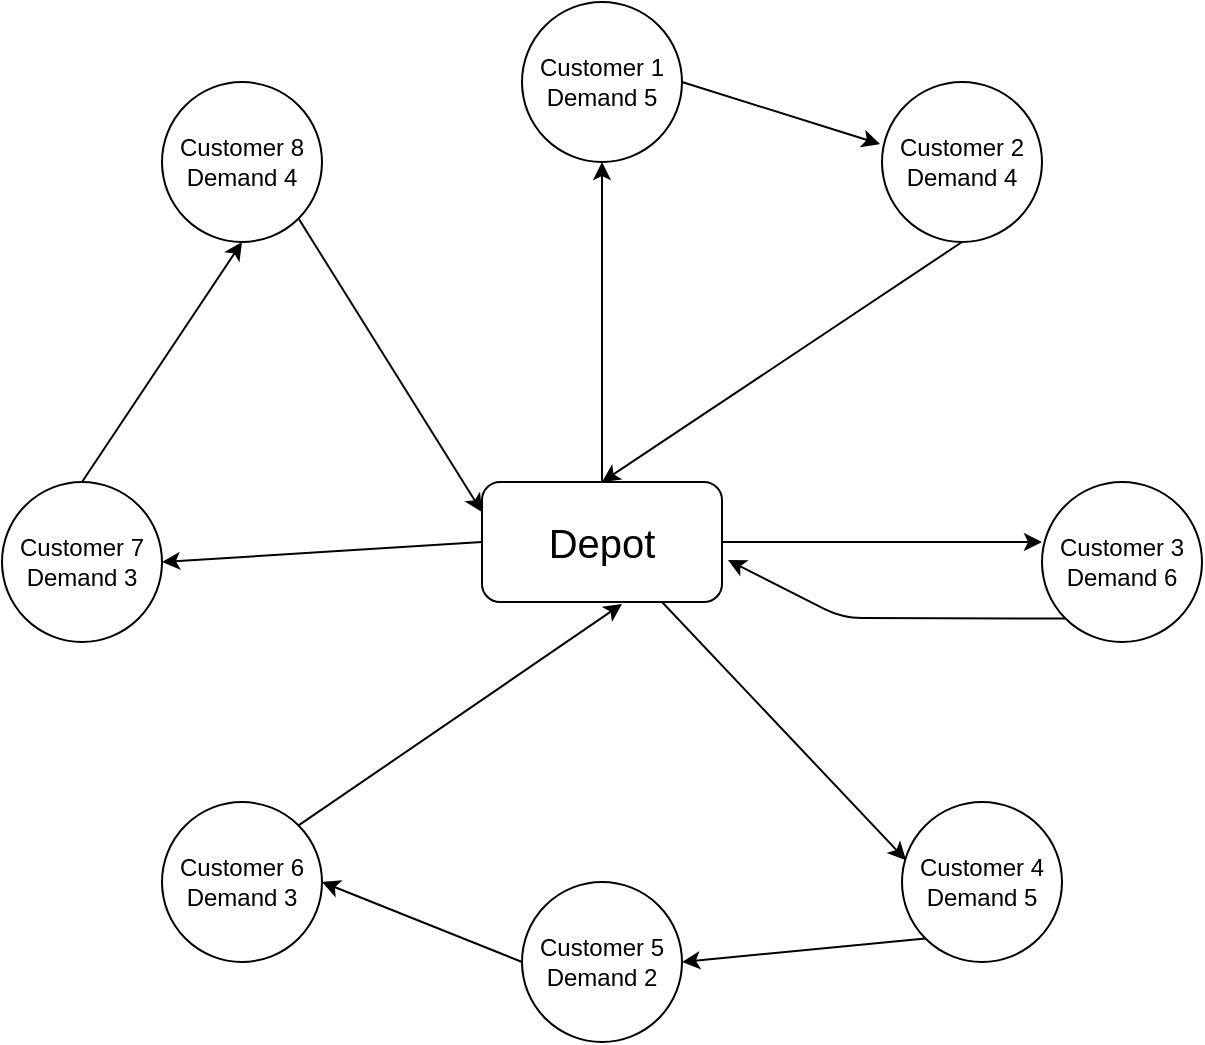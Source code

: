 <mxfile version="12.1.9" type="device" pages="1"><diagram id="AMrCJ3Vq9jp1NVRyr1gg" name="Page-1"><mxGraphModel dx="1422" dy="741" grid="1" gridSize="10" guides="1" tooltips="1" connect="1" arrows="1" fold="1" page="1" pageScale="1" pageWidth="850" pageHeight="1100" math="0" shadow="0"><root><mxCell id="0"/><mxCell id="1" parent="0"/><mxCell id="EdoLUDih1SQuBGTwUvBA-2" value="&lt;font style=&quot;font-size: 20px&quot;&gt;Depot&lt;/font&gt;" style="rounded=1;whiteSpace=wrap;html=1;" vertex="1" parent="1"><mxGeometry x="320" y="280" width="120" height="60" as="geometry"/></mxCell><mxCell id="EdoLUDih1SQuBGTwUvBA-4" value="Customer 8&lt;br&gt;Demand 4" style="ellipse;whiteSpace=wrap;html=1;aspect=fixed;" vertex="1" parent="1"><mxGeometry x="160" y="80" width="80" height="80" as="geometry"/></mxCell><mxCell id="EdoLUDih1SQuBGTwUvBA-5" value="Customer 7&lt;br&gt;Demand 3" style="ellipse;whiteSpace=wrap;html=1;aspect=fixed;" vertex="1" parent="1"><mxGeometry x="80" y="280" width="80" height="80" as="geometry"/></mxCell><mxCell id="EdoLUDih1SQuBGTwUvBA-6" value="Customer 4&lt;br&gt;Demand 5" style="ellipse;whiteSpace=wrap;html=1;aspect=fixed;" vertex="1" parent="1"><mxGeometry x="530" y="440" width="80" height="80" as="geometry"/></mxCell><mxCell id="EdoLUDih1SQuBGTwUvBA-7" value="Customer 6&lt;br&gt;Demand 3" style="ellipse;whiteSpace=wrap;html=1;aspect=fixed;" vertex="1" parent="1"><mxGeometry x="160" y="440" width="80" height="80" as="geometry"/></mxCell><mxCell id="EdoLUDih1SQuBGTwUvBA-8" value="Customer 3&lt;br&gt;Demand 6" style="ellipse;whiteSpace=wrap;html=1;aspect=fixed;" vertex="1" parent="1"><mxGeometry x="600" y="280" width="80" height="80" as="geometry"/></mxCell><mxCell id="EdoLUDih1SQuBGTwUvBA-9" value="Customer 2&lt;br&gt;Demand 4" style="ellipse;whiteSpace=wrap;html=1;aspect=fixed;" vertex="1" parent="1"><mxGeometry x="520" y="80" width="80" height="80" as="geometry"/></mxCell><mxCell id="EdoLUDih1SQuBGTwUvBA-10" value="Customer 1&lt;br&gt;Demand 5" style="ellipse;whiteSpace=wrap;html=1;aspect=fixed;" vertex="1" parent="1"><mxGeometry x="340" y="40" width="80" height="80" as="geometry"/></mxCell><mxCell id="EdoLUDih1SQuBGTwUvBA-11" value="Customer 5&lt;br&gt;Demand 2" style="ellipse;whiteSpace=wrap;html=1;aspect=fixed;" vertex="1" parent="1"><mxGeometry x="340" y="480" width="80" height="80" as="geometry"/></mxCell><mxCell id="EdoLUDih1SQuBGTwUvBA-12" value="" style="endArrow=classic;html=1;exitX=0.5;exitY=0;exitDx=0;exitDy=0;entryX=0.5;entryY=1;entryDx=0;entryDy=0;" edge="1" parent="1" source="EdoLUDih1SQuBGTwUvBA-2" target="EdoLUDih1SQuBGTwUvBA-10"><mxGeometry width="50" height="50" relative="1" as="geometry"><mxPoint x="360" y="280" as="sourcePoint"/><mxPoint x="410" y="230" as="targetPoint"/></mxGeometry></mxCell><mxCell id="EdoLUDih1SQuBGTwUvBA-13" value="" style="endArrow=classic;html=1;entryX=-0.012;entryY=0.388;entryDx=0;entryDy=0;entryPerimeter=0;" edge="1" parent="1" target="EdoLUDih1SQuBGTwUvBA-9"><mxGeometry width="50" height="50" relative="1" as="geometry"><mxPoint x="420" y="80" as="sourcePoint"/><mxPoint x="470" y="30" as="targetPoint"/></mxGeometry></mxCell><mxCell id="EdoLUDih1SQuBGTwUvBA-14" value="" style="endArrow=classic;html=1;entryX=0.5;entryY=0;entryDx=0;entryDy=0;" edge="1" parent="1" target="EdoLUDih1SQuBGTwUvBA-2"><mxGeometry width="50" height="50" relative="1" as="geometry"><mxPoint x="560" y="160" as="sourcePoint"/><mxPoint x="610" y="110" as="targetPoint"/></mxGeometry></mxCell><mxCell id="EdoLUDih1SQuBGTwUvBA-15" value="" style="endArrow=classic;html=1;entryX=0;entryY=0.375;entryDx=0;entryDy=0;entryPerimeter=0;" edge="1" parent="1" target="EdoLUDih1SQuBGTwUvBA-8"><mxGeometry width="50" height="50" relative="1" as="geometry"><mxPoint x="440" y="310" as="sourcePoint"/><mxPoint x="490" y="260" as="targetPoint"/></mxGeometry></mxCell><mxCell id="EdoLUDih1SQuBGTwUvBA-16" value="" style="endArrow=classic;html=1;exitX=0;exitY=1;exitDx=0;exitDy=0;entryX=1.025;entryY=0.65;entryDx=0;entryDy=0;entryPerimeter=0;" edge="1" parent="1" source="EdoLUDih1SQuBGTwUvBA-8" target="EdoLUDih1SQuBGTwUvBA-2"><mxGeometry width="50" height="50" relative="1" as="geometry"><mxPoint x="80" y="630" as="sourcePoint"/><mxPoint x="130" y="580" as="targetPoint"/><Array as="points"><mxPoint x="500" y="348"/></Array></mxGeometry></mxCell><mxCell id="EdoLUDih1SQuBGTwUvBA-17" value="" style="endArrow=classic;html=1;entryX=0.025;entryY=0.363;entryDx=0;entryDy=0;entryPerimeter=0;exitX=0.75;exitY=1;exitDx=0;exitDy=0;" edge="1" parent="1" source="EdoLUDih1SQuBGTwUvBA-2" target="EdoLUDih1SQuBGTwUvBA-6"><mxGeometry width="50" height="50" relative="1" as="geometry"><mxPoint x="410" y="450" as="sourcePoint"/><mxPoint x="460" y="400" as="targetPoint"/></mxGeometry></mxCell><mxCell id="EdoLUDih1SQuBGTwUvBA-18" value="" style="endArrow=classic;html=1;exitX=0;exitY=1;exitDx=0;exitDy=0;entryX=1;entryY=0.5;entryDx=0;entryDy=0;" edge="1" parent="1" source="EdoLUDih1SQuBGTwUvBA-6" target="EdoLUDih1SQuBGTwUvBA-11"><mxGeometry width="50" height="50" relative="1" as="geometry"><mxPoint x="250" y="690" as="sourcePoint"/><mxPoint x="300" y="640" as="targetPoint"/></mxGeometry></mxCell><mxCell id="EdoLUDih1SQuBGTwUvBA-19" value="" style="endArrow=classic;html=1;entryX=1;entryY=0.5;entryDx=0;entryDy=0;exitX=0;exitY=0.5;exitDx=0;exitDy=0;" edge="1" parent="1" source="EdoLUDih1SQuBGTwUvBA-11" target="EdoLUDih1SQuBGTwUvBA-7"><mxGeometry width="50" height="50" relative="1" as="geometry"><mxPoint x="190" y="670" as="sourcePoint"/><mxPoint x="240" y="620" as="targetPoint"/></mxGeometry></mxCell><mxCell id="EdoLUDih1SQuBGTwUvBA-20" value="" style="endArrow=classic;html=1;exitX=1;exitY=0;exitDx=0;exitDy=0;" edge="1" parent="1" source="EdoLUDih1SQuBGTwUvBA-7"><mxGeometry width="50" height="50" relative="1" as="geometry"><mxPoint x="20" y="620" as="sourcePoint"/><mxPoint x="390" y="341" as="targetPoint"/></mxGeometry></mxCell><mxCell id="EdoLUDih1SQuBGTwUvBA-21" value="" style="endArrow=classic;html=1;entryX=1;entryY=0.5;entryDx=0;entryDy=0;exitX=0;exitY=0.5;exitDx=0;exitDy=0;" edge="1" parent="1" source="EdoLUDih1SQuBGTwUvBA-2" target="EdoLUDih1SQuBGTwUvBA-5"><mxGeometry width="50" height="50" relative="1" as="geometry"><mxPoint x="110" y="450" as="sourcePoint"/><mxPoint x="160" y="400" as="targetPoint"/></mxGeometry></mxCell><mxCell id="EdoLUDih1SQuBGTwUvBA-22" value="" style="endArrow=classic;html=1;entryX=0.5;entryY=1;entryDx=0;entryDy=0;exitX=0.5;exitY=0;exitDx=0;exitDy=0;" edge="1" parent="1" source="EdoLUDih1SQuBGTwUvBA-5" target="EdoLUDih1SQuBGTwUvBA-4"><mxGeometry width="50" height="50" relative="1" as="geometry"><mxPoint x="60" y="260" as="sourcePoint"/><mxPoint x="110" y="210" as="targetPoint"/></mxGeometry></mxCell><mxCell id="EdoLUDih1SQuBGTwUvBA-23" value="" style="endArrow=classic;html=1;exitX=1;exitY=1;exitDx=0;exitDy=0;entryX=0;entryY=0.25;entryDx=0;entryDy=0;" edge="1" parent="1" source="EdoLUDih1SQuBGTwUvBA-4" target="EdoLUDih1SQuBGTwUvBA-2"><mxGeometry width="50" height="50" relative="1" as="geometry"><mxPoint x="20" y="470" as="sourcePoint"/><mxPoint x="70" y="420" as="targetPoint"/></mxGeometry></mxCell></root></mxGraphModel></diagram></mxfile>